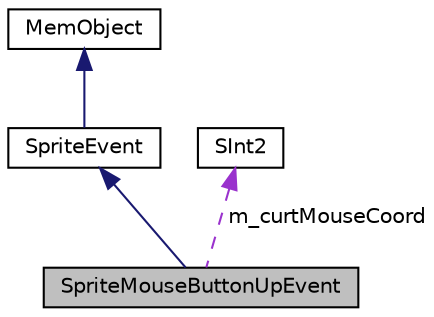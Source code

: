 digraph "SpriteMouseButtonUpEvent"
{
  edge [fontname="Helvetica",fontsize="10",labelfontname="Helvetica",labelfontsize="10"];
  node [fontname="Helvetica",fontsize="10",shape=record];
  Node1 [label="SpriteMouseButtonUpEvent",height=0.2,width=0.4,color="black", fillcolor="grey75", style="filled", fontcolor="black"];
  Node2 -> Node1 [dir="back",color="midnightblue",fontsize="10",style="solid",fontname="Helvetica"];
  Node2 [label="SpriteEvent",height=0.2,width=0.4,color="black", fillcolor="white", style="filled",URL="$class_sprite_event.html"];
  Node3 -> Node2 [dir="back",color="midnightblue",fontsize="10",style="solid",fontname="Helvetica"];
  Node3 [label="MemObject",height=0.2,width=0.4,color="black", fillcolor="white", style="filled",URL="$class_mem_object.html"];
  Node4 -> Node1 [dir="back",color="darkorchid3",fontsize="10",style="dashed",label=" m_curtMouseCoord" ,fontname="Helvetica"];
  Node4 [label="SInt2",height=0.2,width=0.4,color="black", fillcolor="white", style="filled",URL="$struct_s_int2.html"];
}

